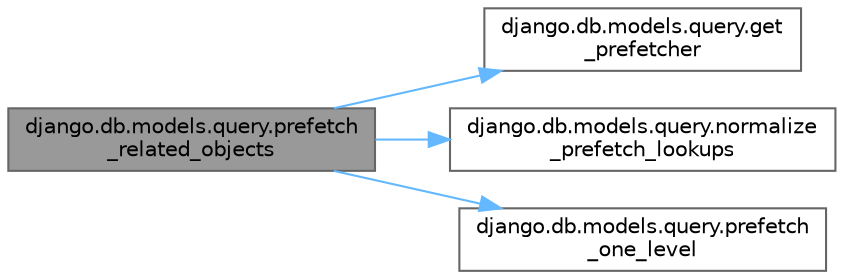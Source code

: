 digraph "django.db.models.query.prefetch_related_objects"
{
 // LATEX_PDF_SIZE
  bgcolor="transparent";
  edge [fontname=Helvetica,fontsize=10,labelfontname=Helvetica,labelfontsize=10];
  node [fontname=Helvetica,fontsize=10,shape=box,height=0.2,width=0.4];
  rankdir="LR";
  Node1 [id="Node000001",label="django.db.models.query.prefetch\l_related_objects",height=0.2,width=0.4,color="gray40", fillcolor="grey60", style="filled", fontcolor="black",tooltip=" "];
  Node1 -> Node2 [id="edge1_Node000001_Node000002",color="steelblue1",style="solid",tooltip=" "];
  Node2 [id="Node000002",label="django.db.models.query.get\l_prefetcher",height=0.2,width=0.4,color="grey40", fillcolor="white", style="filled",URL="$namespacedjango_1_1db_1_1models_1_1query.html#aafde37236cb6c0ca8dcaee6d8b5656c0",tooltip=" "];
  Node1 -> Node3 [id="edge2_Node000001_Node000003",color="steelblue1",style="solid",tooltip=" "];
  Node3 [id="Node000003",label="django.db.models.query.normalize\l_prefetch_lookups",height=0.2,width=0.4,color="grey40", fillcolor="white", style="filled",URL="$namespacedjango_1_1db_1_1models_1_1query.html#a07a5d1a7cbe7fb79abc2b9f4dc9ff7a0",tooltip=" "];
  Node1 -> Node4 [id="edge3_Node000001_Node000004",color="steelblue1",style="solid",tooltip=" "];
  Node4 [id="Node000004",label="django.db.models.query.prefetch\l_one_level",height=0.2,width=0.4,color="grey40", fillcolor="white", style="filled",URL="$namespacedjango_1_1db_1_1models_1_1query.html#afb2f29bb510cb6187adf038b22c2f269",tooltip=" "];
}
